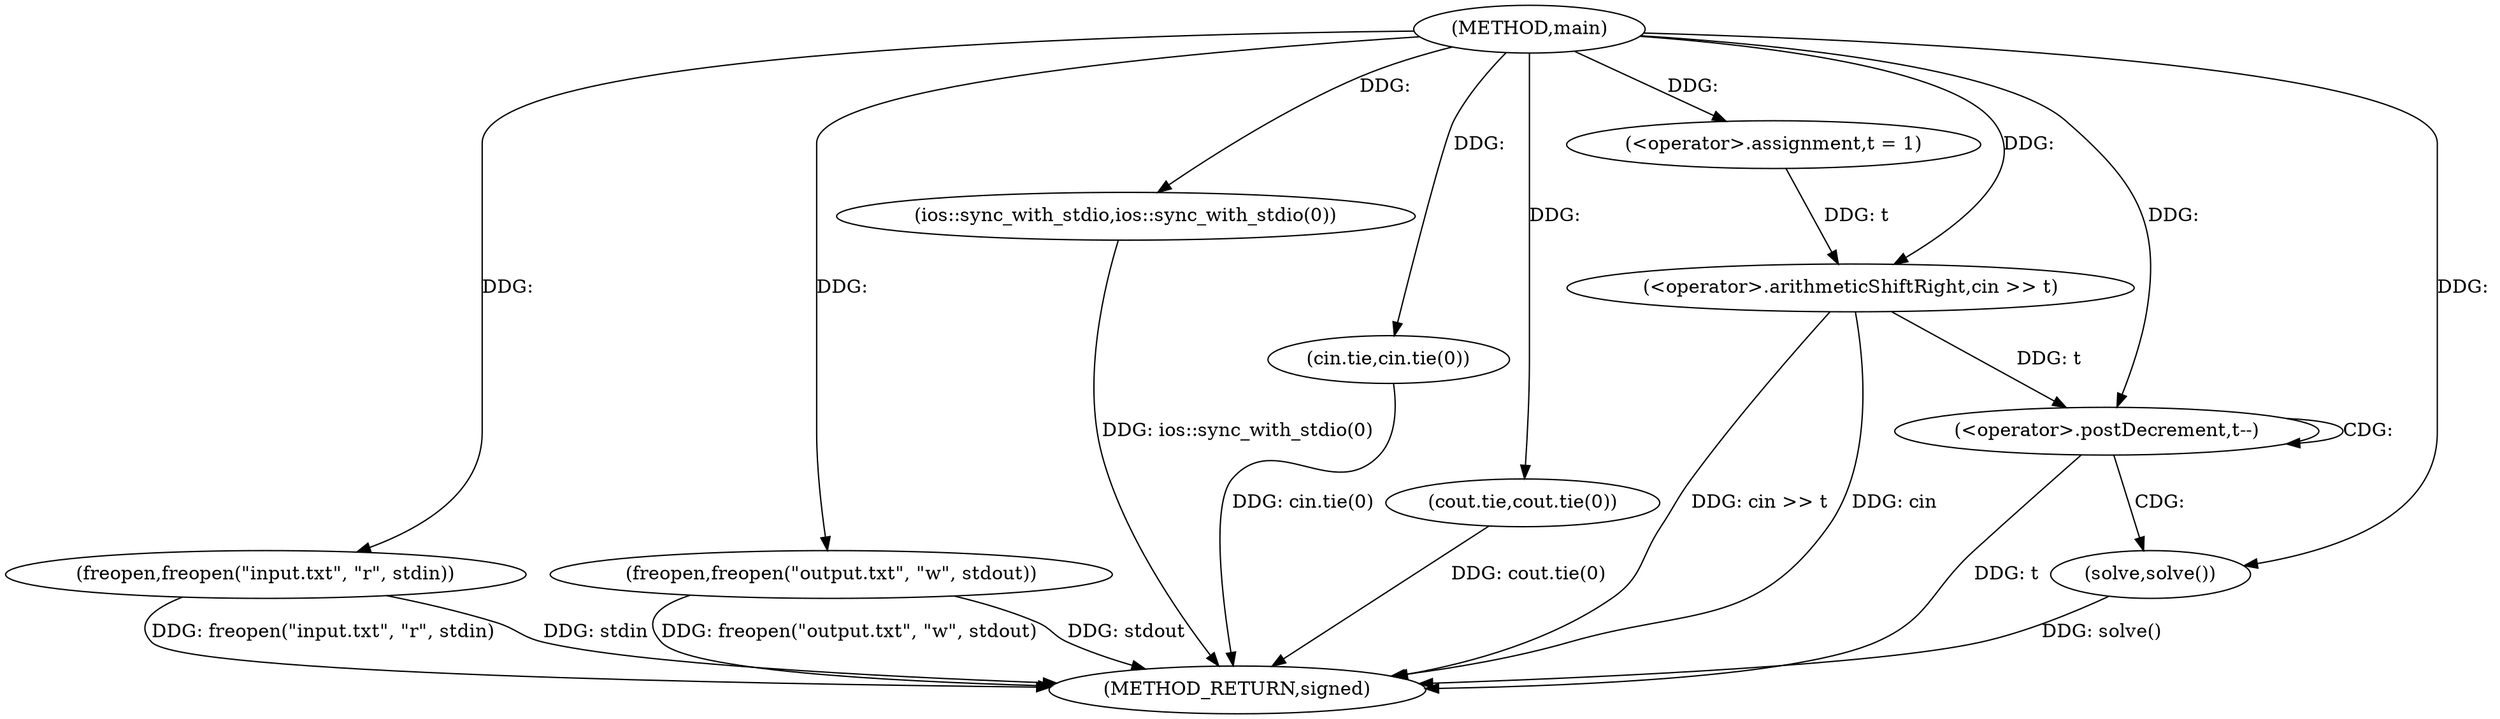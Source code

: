 digraph "main" {  
"1000240" [label = "(METHOD,main)" ]
"1000268" [label = "(METHOD_RETURN,signed)" ]
"1000242" [label = "(freopen,freopen(\"input.txt\", \"r\", stdin))" ]
"1000246" [label = "(freopen,freopen(\"output.txt\", \"w\", stdout))" ]
"1000250" [label = "(ios::sync_with_stdio,ios::sync_with_stdio(0))" ]
"1000252" [label = "(cin.tie,cin.tie(0))" ]
"1000254" [label = "(cout.tie,cout.tie(0))" ]
"1000257" [label = "(<operator>.assignment,t = 1)" ]
"1000260" [label = "(<operator>.arithmeticShiftRight,cin >> t)" ]
"1000264" [label = "(<operator>.postDecrement,t--)" ]
"1000267" [label = "(solve,solve())" ]
  "1000242" -> "1000268"  [ label = "DDG: freopen(\"input.txt\", \"r\", stdin)"] 
  "1000246" -> "1000268"  [ label = "DDG: freopen(\"output.txt\", \"w\", stdout)"] 
  "1000250" -> "1000268"  [ label = "DDG: ios::sync_with_stdio(0)"] 
  "1000252" -> "1000268"  [ label = "DDG: cin.tie(0)"] 
  "1000254" -> "1000268"  [ label = "DDG: cout.tie(0)"] 
  "1000260" -> "1000268"  [ label = "DDG: cin >> t"] 
  "1000264" -> "1000268"  [ label = "DDG: t"] 
  "1000267" -> "1000268"  [ label = "DDG: solve()"] 
  "1000242" -> "1000268"  [ label = "DDG: stdin"] 
  "1000260" -> "1000268"  [ label = "DDG: cin"] 
  "1000246" -> "1000268"  [ label = "DDG: stdout"] 
  "1000240" -> "1000257"  [ label = "DDG: "] 
  "1000240" -> "1000242"  [ label = "DDG: "] 
  "1000240" -> "1000246"  [ label = "DDG: "] 
  "1000240" -> "1000250"  [ label = "DDG: "] 
  "1000240" -> "1000252"  [ label = "DDG: "] 
  "1000240" -> "1000254"  [ label = "DDG: "] 
  "1000240" -> "1000260"  [ label = "DDG: "] 
  "1000257" -> "1000260"  [ label = "DDG: t"] 
  "1000260" -> "1000264"  [ label = "DDG: t"] 
  "1000240" -> "1000264"  [ label = "DDG: "] 
  "1000240" -> "1000267"  [ label = "DDG: "] 
  "1000264" -> "1000267"  [ label = "CDG: "] 
  "1000264" -> "1000264"  [ label = "CDG: "] 
}
